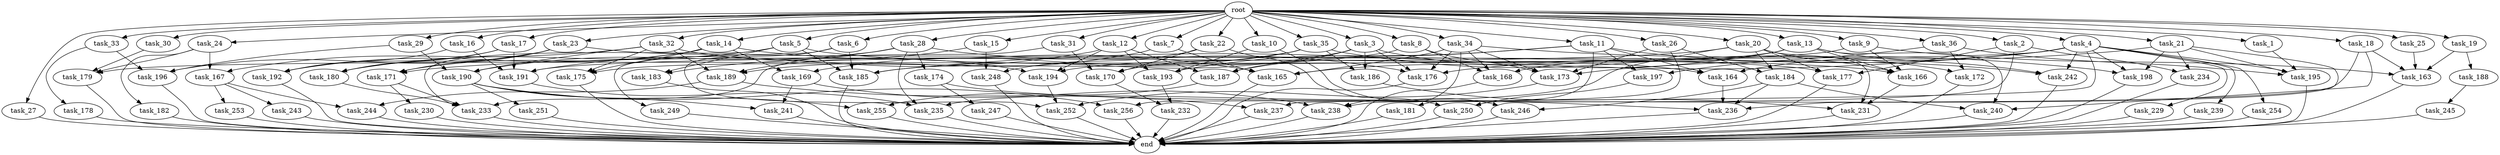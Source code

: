 digraph G {
  task_8 [size="102.400000"];
  task_239 [size="7730941132.800000"];
  task_173 [size="162349763788.800018"];
  task_17 [size="102.400000"];
  task_247 [size="7730941132.800000"];
  task_32 [size="102.400000"];
  task_242 [size="101361228185.600006"];
  task_35 [size="102.400000"];
  task_26 [size="102.400000"];
  task_15 [size="102.400000"];
  task_252 [size="115105123532.800003"];
  task_251 [size="42090679500.800003"];
  task_167 [size="155477816115.200012"];
  task_255 [size="49821620633.600006"];
  task_33 [size="102.400000"];
  task_186 [size="35218731827.200005"];
  task_181 [size="85899345920.000000"];
  task_231 [size="52398601011.200005"];
  task_169 [size="27487790694.400002"];
  task_233 [size="103079215104.000000"];
  task_176 [size="54116587929.600006"];
  task_163 [size="233646220902.400024"];
  task_30 [size="102.400000"];
  task_5 [size="102.400000"];
  task_27 [size="102.400000"];
  task_183 [size="76450417868.800003"];
  task_6 [size="102.400000"];
  task_184 [size="116823110451.200012"];
  task_240 [size="108233175859.200012"];
  task_22 [size="102.400000"];
  task_241 [size="49821620633.600006"];
  task_3 [size="102.400000"];
  task_179 [size="131425999257.600006"];
  task_187 [size="149464861900.800018"];
  task_164 [size="115105123532.800003"];
  task_188 [size="85899345920.000000"];
  task_236 [size="160631776870.399994"];
  task_232 [size="107374182400.000000"];
  task_230 [size="3435973836.800000"];
  task_234 [size="155477816115.200012"];
  task_193 [size="131425999257.600006"];
  task_16 [size="102.400000"];
  task_191 [size="92771293593.600006"];
  task_175 [size="103079215104.000000"];
  task_253 [size="42090679500.800003"];
  task_189 [size="121118077747.200012"];
  root [size="0.000000"];
  task_182 [size="69578470195.199997"];
  task_245 [size="54975581388.800003"];
  task_21 [size="102.400000"];
  task_18 [size="102.400000"];
  task_180 [size="107374182400.000000"];
  task_31 [size="102.400000"];
  task_244 [size="73014444032.000000"];
  task_9 [size="102.400000"];
  task_237 [size="38654705664.000000"];
  task_1 [size="102.400000"];
  task_192 [size="56693568307.200005"];
  task_28 [size="102.400000"];
  task_174 [size="21474836480.000000"];
  task_177 [size="147746874982.399994"];
  task_29 [size="102.400000"];
  task_185 [size="126272038502.400009"];
  task_34 [size="102.400000"];
  task_10 [size="102.400000"];
  task_13 [size="102.400000"];
  task_178 [size="30923764531.200001"];
  task_194 [size="135720966553.600006"];
  task_2 [size="102.400000"];
  task_171 [size="75591424409.600006"];
  end [size="0.000000"];
  task_7 [size="102.400000"];
  task_197 [size="99643241267.200012"];
  task_14 [size="102.400000"];
  task_24 [size="102.400000"];
  task_198 [size="80745385164.800003"];
  task_195 [size="112528143155.200012"];
  task_243 [size="42090679500.800003"];
  task_19 [size="102.400000"];
  task_36 [size="102.400000"];
  task_196 [size="92771293593.600006"];
  task_170 [size="48962627174.400002"];
  task_25 [size="102.400000"];
  task_4 [size="102.400000"];
  task_235 [size="138297946931.200012"];
  task_166 [size="124554051584.000000"];
  task_254 [size="7730941132.800000"];
  task_229 [size="7730941132.800000"];
  task_23 [size="102.400000"];
  task_12 [size="102.400000"];
  task_256 [size="127990025420.800003"];
  task_168 [size="14602888806.400002"];
  task_11 [size="102.400000"];
  task_190 [size="138297946931.200012"];
  task_249 [size="42090679500.800003"];
  task_165 [size="46385646796.800003"];
  task_172 [size="27487790694.400002"];
  task_250 [size="110810156236.800003"];
  task_246 [size="73014444032.000000"];
  task_20 [size="102.400000"];
  task_238 [size="42090679500.800003"];
  task_248 [size="35218731827.200005"];

  task_8 -> task_175 [size="33554432.000000"];
  task_8 -> task_173 [size="33554432.000000"];
  task_8 -> task_168 [size="33554432.000000"];
  task_239 -> end [size="1.000000"];
  task_173 -> task_252 [size="679477248.000000"];
  task_17 -> task_191 [size="209715200.000000"];
  task_17 -> task_180 [size="209715200.000000"];
  task_17 -> task_192 [size="209715200.000000"];
  task_247 -> end [size="1.000000"];
  task_32 -> task_190 [size="838860800.000000"];
  task_32 -> task_189 [size="838860800.000000"];
  task_32 -> task_167 [size="838860800.000000"];
  task_32 -> task_175 [size="838860800.000000"];
  task_32 -> task_194 [size="838860800.000000"];
  task_242 -> end [size="1.000000"];
  task_35 -> task_172 [size="134217728.000000"];
  task_35 -> task_170 [size="134217728.000000"];
  task_35 -> task_169 [size="134217728.000000"];
  task_35 -> task_186 [size="134217728.000000"];
  task_26 -> task_184 [size="838860800.000000"];
  task_26 -> task_250 [size="838860800.000000"];
  task_26 -> task_173 [size="838860800.000000"];
  task_15 -> task_189 [size="134217728.000000"];
  task_15 -> task_248 [size="134217728.000000"];
  task_252 -> end [size="1.000000"];
  task_251 -> end [size="1.000000"];
  task_167 -> task_253 [size="411041792.000000"];
  task_167 -> task_243 [size="411041792.000000"];
  task_167 -> task_244 [size="411041792.000000"];
  task_255 -> end [size="1.000000"];
  task_33 -> task_196 [size="301989888.000000"];
  task_33 -> task_178 [size="301989888.000000"];
  task_186 -> task_231 [size="134217728.000000"];
  task_181 -> end [size="1.000000"];
  task_231 -> end [size="1.000000"];
  task_169 -> task_241 [size="75497472.000000"];
  task_169 -> task_238 [size="75497472.000000"];
  task_233 -> end [size="1.000000"];
  task_176 -> end [size="1.000000"];
  task_163 -> end [size="1.000000"];
  task_30 -> task_179 [size="301989888.000000"];
  task_5 -> task_185 [size="536870912.000000"];
  task_5 -> task_233 [size="536870912.000000"];
  task_5 -> task_180 [size="536870912.000000"];
  task_5 -> task_166 [size="536870912.000000"];
  task_5 -> task_183 [size="536870912.000000"];
  task_27 -> end [size="1.000000"];
  task_183 -> end [size="1.000000"];
  task_6 -> task_185 [size="411041792.000000"];
  task_6 -> task_249 [size="411041792.000000"];
  task_6 -> task_252 [size="411041792.000000"];
  task_184 -> task_236 [size="679477248.000000"];
  task_184 -> task_246 [size="679477248.000000"];
  task_184 -> task_240 [size="679477248.000000"];
  task_240 -> end [size="1.000000"];
  task_22 -> task_170 [size="209715200.000000"];
  task_22 -> task_250 [size="209715200.000000"];
  task_22 -> task_248 [size="209715200.000000"];
  task_241 -> end [size="1.000000"];
  task_3 -> task_185 [size="209715200.000000"];
  task_3 -> task_176 [size="209715200.000000"];
  task_3 -> task_186 [size="209715200.000000"];
  task_3 -> task_187 [size="209715200.000000"];
  task_3 -> task_164 [size="209715200.000000"];
  task_179 -> end [size="1.000000"];
  task_187 -> task_255 [size="75497472.000000"];
  task_164 -> task_236 [size="134217728.000000"];
  task_188 -> task_245 [size="536870912.000000"];
  task_236 -> end [size="1.000000"];
  task_232 -> end [size="1.000000"];
  task_230 -> end [size="1.000000"];
  task_234 -> end [size="1.000000"];
  task_193 -> task_232 [size="209715200.000000"];
  task_16 -> task_191 [size="209715200.000000"];
  task_16 -> task_192 [size="209715200.000000"];
  task_191 -> task_235 [size="838860800.000000"];
  task_175 -> end [size="1.000000"];
  task_253 -> end [size="1.000000"];
  task_189 -> task_237 [size="301989888.000000"];
  task_189 -> task_244 [size="301989888.000000"];
  root -> task_8 [size="1.000000"];
  root -> task_14 [size="1.000000"];
  root -> task_24 [size="1.000000"];
  root -> task_13 [size="1.000000"];
  root -> task_17 [size="1.000000"];
  root -> task_21 [size="1.000000"];
  root -> task_18 [size="1.000000"];
  root -> task_22 [size="1.000000"];
  root -> task_31 [size="1.000000"];
  root -> task_9 [size="1.000000"];
  root -> task_5 [size="1.000000"];
  root -> task_36 [size="1.000000"];
  root -> task_32 [size="1.000000"];
  root -> task_26 [size="1.000000"];
  root -> task_15 [size="1.000000"];
  root -> task_6 [size="1.000000"];
  root -> task_4 [size="1.000000"];
  root -> task_25 [size="1.000000"];
  root -> task_30 [size="1.000000"];
  root -> task_34 [size="1.000000"];
  root -> task_3 [size="1.000000"];
  root -> task_19 [size="1.000000"];
  root -> task_10 [size="1.000000"];
  root -> task_23 [size="1.000000"];
  root -> task_12 [size="1.000000"];
  root -> task_1 [size="1.000000"];
  root -> task_33 [size="1.000000"];
  root -> task_2 [size="1.000000"];
  root -> task_29 [size="1.000000"];
  root -> task_20 [size="1.000000"];
  root -> task_35 [size="1.000000"];
  root -> task_7 [size="1.000000"];
  root -> task_27 [size="1.000000"];
  root -> task_11 [size="1.000000"];
  root -> task_28 [size="1.000000"];
  root -> task_16 [size="1.000000"];
  task_182 -> end [size="1.000000"];
  task_245 -> end [size="1.000000"];
  task_21 -> task_198 [size="679477248.000000"];
  task_21 -> task_195 [size="679477248.000000"];
  task_21 -> task_173 [size="679477248.000000"];
  task_21 -> task_234 [size="679477248.000000"];
  task_21 -> task_236 [size="679477248.000000"];
  task_18 -> task_163 [size="301989888.000000"];
  task_18 -> task_240 [size="301989888.000000"];
  task_18 -> task_238 [size="301989888.000000"];
  task_180 -> task_233 [size="301989888.000000"];
  task_31 -> task_170 [size="134217728.000000"];
  task_31 -> task_233 [size="134217728.000000"];
  task_244 -> end [size="1.000000"];
  task_9 -> task_166 [size="301989888.000000"];
  task_9 -> task_179 [size="301989888.000000"];
  task_9 -> task_163 [size="301989888.000000"];
  task_237 -> end [size="1.000000"];
  task_1 -> task_195 [size="209715200.000000"];
  task_192 -> end [size="1.000000"];
  task_28 -> task_190 [size="209715200.000000"];
  task_28 -> task_235 [size="209715200.000000"];
  task_28 -> task_174 [size="209715200.000000"];
  task_28 -> task_176 [size="209715200.000000"];
  task_28 -> task_183 [size="209715200.000000"];
  task_174 -> task_236 [size="75497472.000000"];
  task_174 -> task_247 [size="75497472.000000"];
  task_177 -> end [size="1.000000"];
  task_29 -> task_190 [size="301989888.000000"];
  task_29 -> task_196 [size="301989888.000000"];
  task_185 -> end [size="1.000000"];
  task_34 -> task_176 [size="33554432.000000"];
  task_34 -> task_173 [size="33554432.000000"];
  task_34 -> task_198 [size="33554432.000000"];
  task_34 -> task_165 [size="33554432.000000"];
  task_34 -> task_168 [size="33554432.000000"];
  task_34 -> task_238 [size="33554432.000000"];
  task_10 -> task_246 [size="33554432.000000"];
  task_10 -> task_193 [size="33554432.000000"];
  task_13 -> task_194 [size="75497472.000000"];
  task_13 -> task_242 [size="75497472.000000"];
  task_13 -> task_240 [size="75497472.000000"];
  task_13 -> task_166 [size="75497472.000000"];
  task_13 -> task_165 [size="75497472.000000"];
  task_13 -> task_168 [size="75497472.000000"];
  task_178 -> end [size="1.000000"];
  task_194 -> task_252 [size="33554432.000000"];
  task_2 -> task_177 [size="838860800.000000"];
  task_2 -> task_234 [size="838860800.000000"];
  task_2 -> task_256 [size="838860800.000000"];
  task_171 -> task_233 [size="33554432.000000"];
  task_171 -> task_230 [size="33554432.000000"];
  task_7 -> task_189 [size="209715200.000000"];
  task_7 -> task_165 [size="209715200.000000"];
  task_197 -> task_250 [size="33554432.000000"];
  task_14 -> task_169 [size="134217728.000000"];
  task_14 -> task_175 [size="134217728.000000"];
  task_14 -> task_165 [size="134217728.000000"];
  task_14 -> task_171 [size="134217728.000000"];
  task_14 -> task_192 [size="134217728.000000"];
  task_24 -> task_167 [size="679477248.000000"];
  task_24 -> task_179 [size="679477248.000000"];
  task_24 -> task_182 [size="679477248.000000"];
  task_198 -> end [size="1.000000"];
  task_195 -> end [size="1.000000"];
  task_243 -> end [size="1.000000"];
  task_19 -> task_188 [size="838860800.000000"];
  task_19 -> task_163 [size="838860800.000000"];
  task_36 -> task_172 [size="134217728.000000"];
  task_36 -> task_195 [size="134217728.000000"];
  task_36 -> task_197 [size="134217728.000000"];
  task_196 -> end [size="1.000000"];
  task_170 -> task_232 [size="838860800.000000"];
  task_25 -> task_163 [size="838860800.000000"];
  task_4 -> task_185 [size="75497472.000000"];
  task_4 -> task_239 [size="75497472.000000"];
  task_4 -> task_237 [size="75497472.000000"];
  task_4 -> task_176 [size="75497472.000000"];
  task_4 -> task_164 [size="75497472.000000"];
  task_4 -> task_191 [size="75497472.000000"];
  task_4 -> task_229 [size="75497472.000000"];
  task_4 -> task_198 [size="75497472.000000"];
  task_4 -> task_195 [size="75497472.000000"];
  task_4 -> task_242 [size="75497472.000000"];
  task_4 -> task_254 [size="75497472.000000"];
  task_235 -> end [size="1.000000"];
  task_166 -> task_231 [size="75497472.000000"];
  task_254 -> end [size="1.000000"];
  task_229 -> end [size="1.000000"];
  task_23 -> task_196 [size="301989888.000000"];
  task_23 -> task_180 [size="301989888.000000"];
  task_23 -> task_177 [size="301989888.000000"];
  task_23 -> task_171 [size="301989888.000000"];
  task_12 -> task_191 [size="411041792.000000"];
  task_12 -> task_194 [size="411041792.000000"];
  task_12 -> task_187 [size="411041792.000000"];
  task_12 -> task_193 [size="411041792.000000"];
  task_256 -> end [size="1.000000"];
  task_168 -> end [size="1.000000"];
  task_11 -> task_242 [size="838860800.000000"];
  task_11 -> task_187 [size="838860800.000000"];
  task_11 -> task_164 [size="838860800.000000"];
  task_11 -> task_181 [size="838860800.000000"];
  task_11 -> task_197 [size="838860800.000000"];
  task_11 -> task_193 [size="838860800.000000"];
  task_190 -> task_251 [size="411041792.000000"];
  task_190 -> task_255 [size="411041792.000000"];
  task_190 -> task_241 [size="411041792.000000"];
  task_190 -> task_256 [size="411041792.000000"];
  task_249 -> end [size="1.000000"];
  task_165 -> end [size="1.000000"];
  task_172 -> end [size="1.000000"];
  task_250 -> end [size="1.000000"];
  task_246 -> end [size="1.000000"];
  task_20 -> task_235 [size="301989888.000000"];
  task_20 -> task_231 [size="301989888.000000"];
  task_20 -> task_166 [size="301989888.000000"];
  task_20 -> task_184 [size="301989888.000000"];
  task_20 -> task_171 [size="301989888.000000"];
  task_20 -> task_177 [size="301989888.000000"];
  task_238 -> end [size="1.000000"];
  task_248 -> end [size="1.000000"];
}
